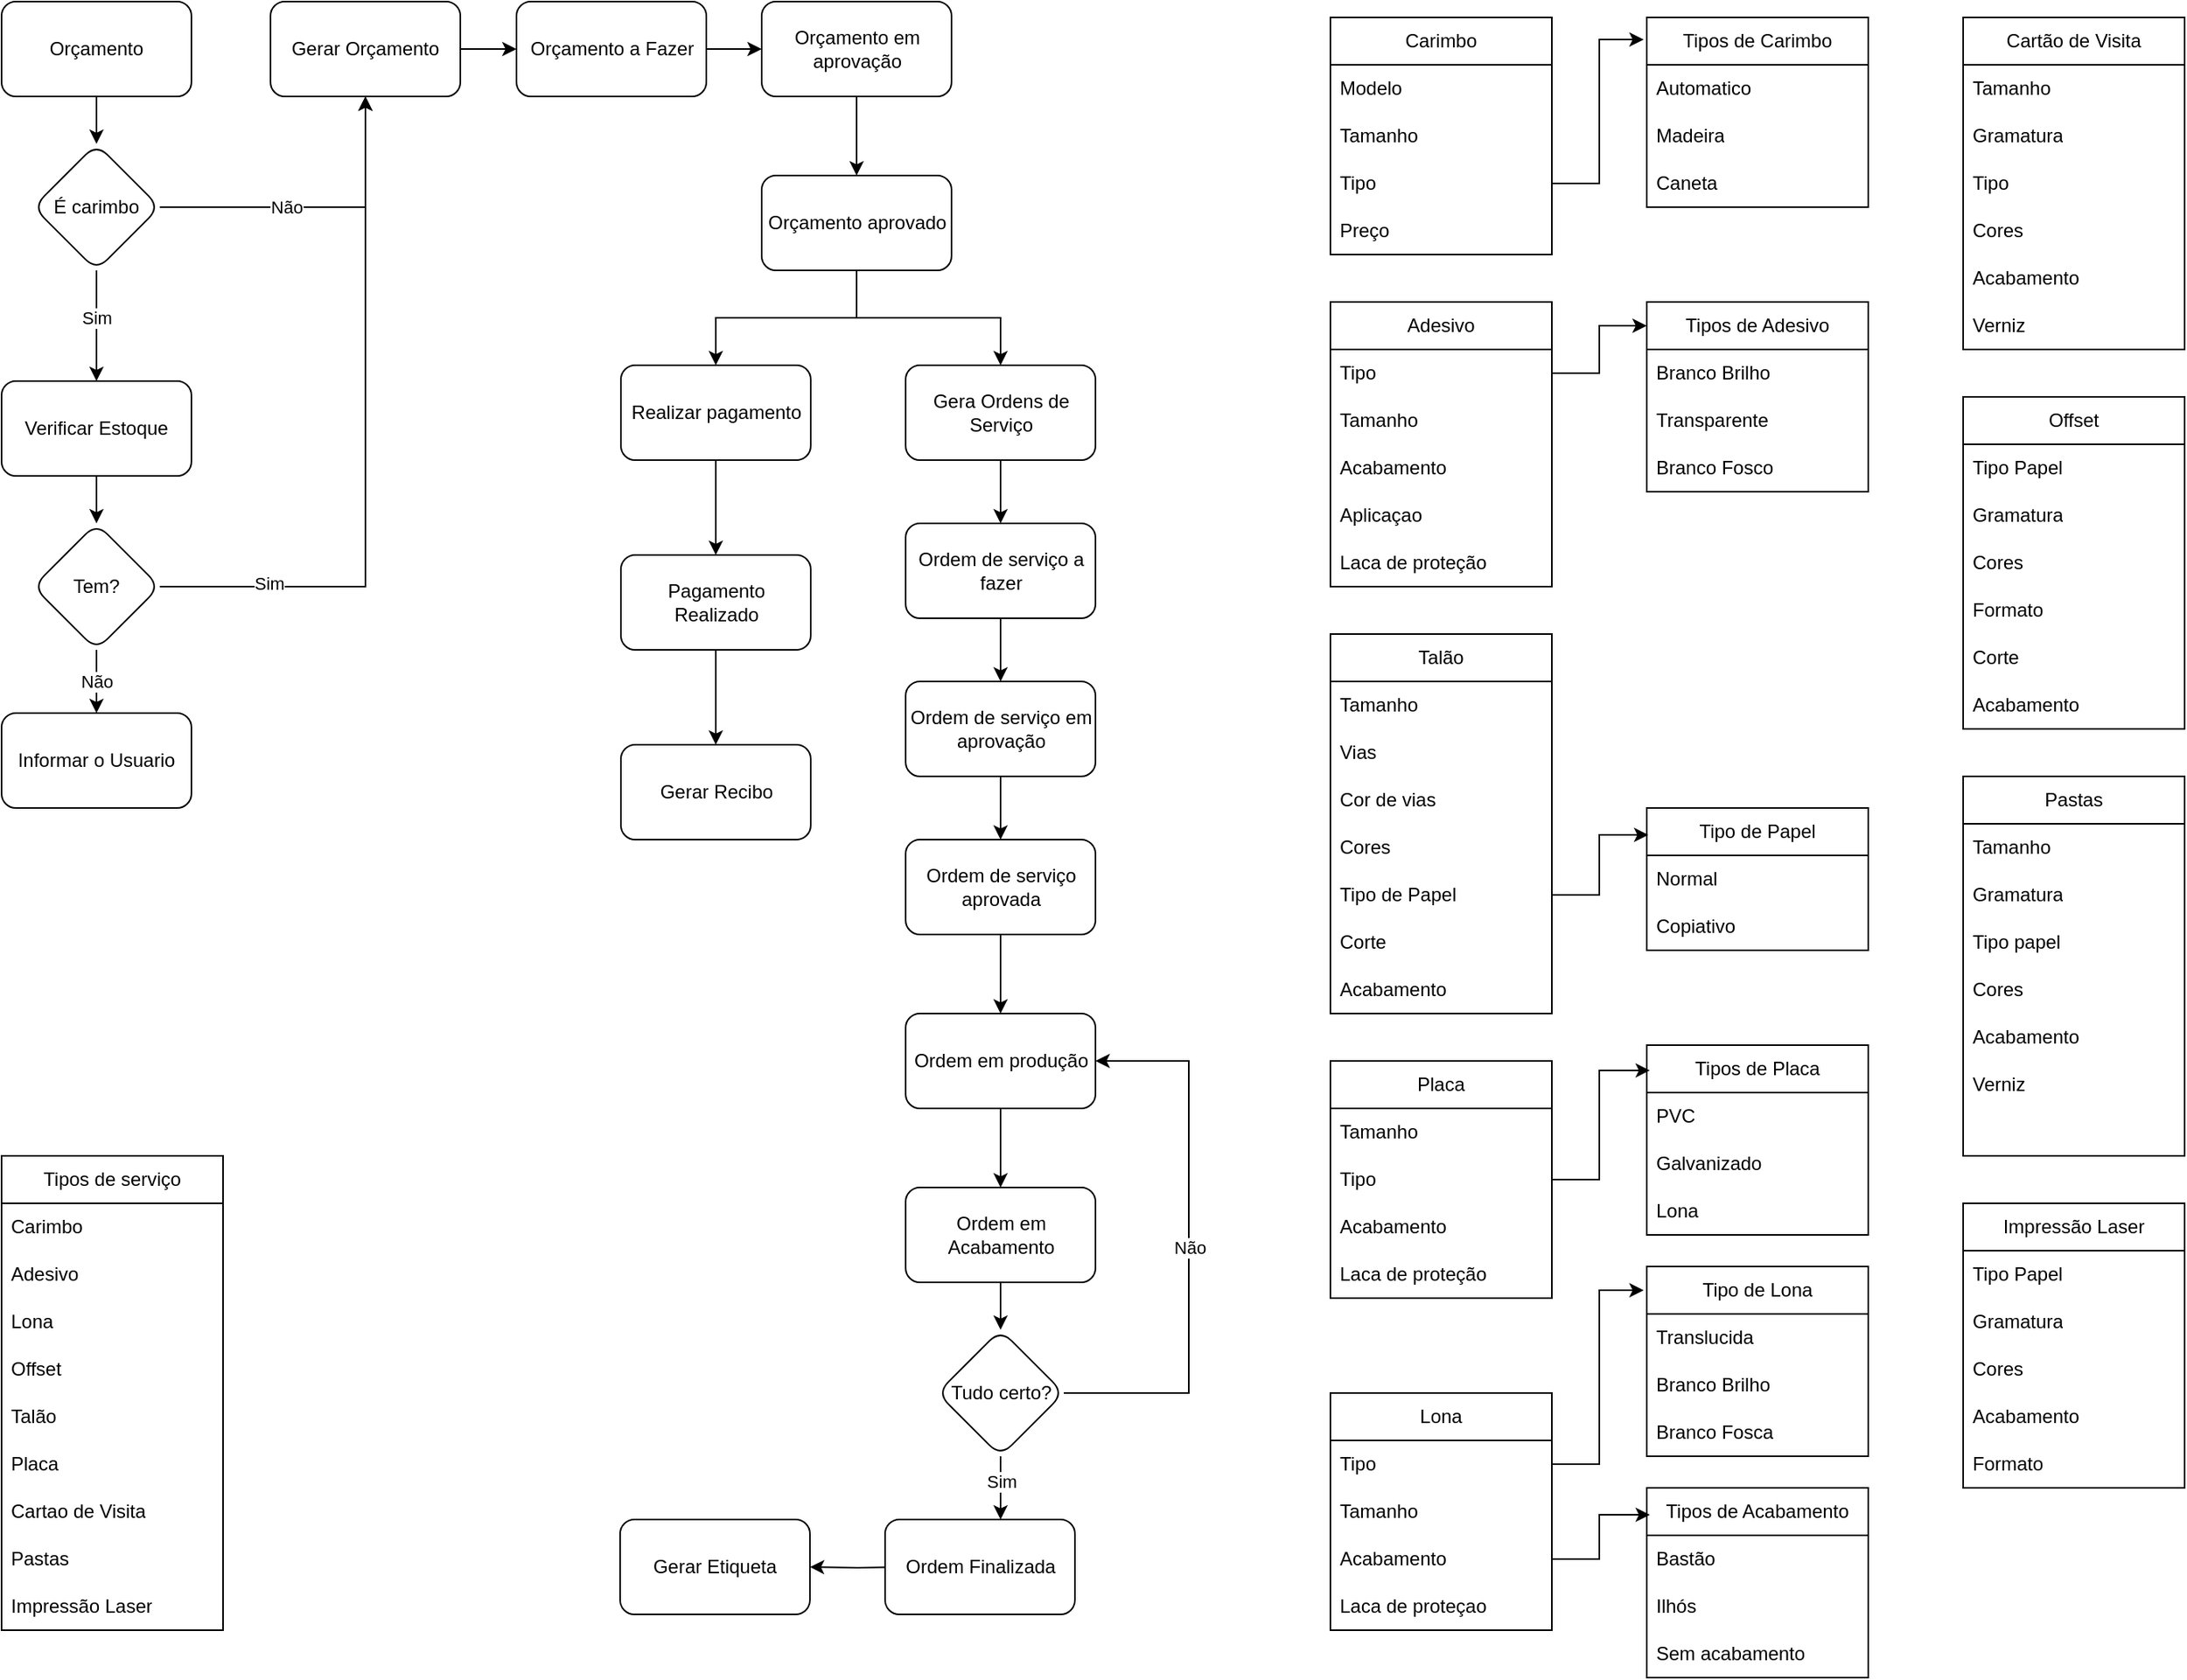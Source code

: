 <mxfile version="21.7.5" type="github">
  <diagram name="Page-1" id="2YBvvXClWsGukQMizWep">
    <mxGraphModel dx="1434" dy="750" grid="1" gridSize="10" guides="1" tooltips="1" connect="1" arrows="1" fold="1" page="1" pageScale="1" pageWidth="850" pageHeight="1100" math="0" shadow="0">
      <root>
        <mxCell id="0" />
        <mxCell id="1" parent="0" />
        <mxCell id="C7F50TyN4lhKV5bqTHEb-57" value="" style="edgeStyle=orthogonalEdgeStyle;rounded=0;orthogonalLoop=1;jettySize=auto;html=1;" parent="1" source="C7F50TyN4lhKV5bqTHEb-7" target="C7F50TyN4lhKV5bqTHEb-56" edge="1">
          <mxGeometry relative="1" as="geometry" />
        </mxCell>
        <mxCell id="C7F50TyN4lhKV5bqTHEb-7" value="Orçamento" style="rounded=1;whiteSpace=wrap;html=1;" parent="1" vertex="1">
          <mxGeometry x="40" y="30" width="120" height="60" as="geometry" />
        </mxCell>
        <mxCell id="C7F50TyN4lhKV5bqTHEb-11" value="" style="edgeStyle=orthogonalEdgeStyle;rounded=0;orthogonalLoop=1;jettySize=auto;html=1;" parent="1" source="C7F50TyN4lhKV5bqTHEb-8" target="C7F50TyN4lhKV5bqTHEb-10" edge="1">
          <mxGeometry relative="1" as="geometry" />
        </mxCell>
        <mxCell id="C7F50TyN4lhKV5bqTHEb-8" value="Orçamento a Fazer" style="whiteSpace=wrap;html=1;rounded=1;" parent="1" vertex="1">
          <mxGeometry x="365.5" y="30" width="120" height="60" as="geometry" />
        </mxCell>
        <mxCell id="C7F50TyN4lhKV5bqTHEb-13" value="" style="edgeStyle=orthogonalEdgeStyle;rounded=0;orthogonalLoop=1;jettySize=auto;html=1;exitX=0.5;exitY=1;exitDx=0;exitDy=0;entryX=0.5;entryY=0;entryDx=0;entryDy=0;" parent="1" source="C7F50TyN4lhKV5bqTHEb-10" target="C7F50TyN4lhKV5bqTHEb-12" edge="1">
          <mxGeometry relative="1" as="geometry">
            <Array as="points">
              <mxPoint x="581" y="120" />
              <mxPoint x="580" y="140" />
            </Array>
            <mxPoint x="660" y="110" as="targetPoint" />
          </mxGeometry>
        </mxCell>
        <mxCell id="C7F50TyN4lhKV5bqTHEb-10" value="Orçamento em aprovação" style="whiteSpace=wrap;html=1;rounded=1;" parent="1" vertex="1">
          <mxGeometry x="520.5" y="30" width="120" height="60" as="geometry" />
        </mxCell>
        <mxCell id="C7F50TyN4lhKV5bqTHEb-38" style="edgeStyle=orthogonalEdgeStyle;rounded=0;orthogonalLoop=1;jettySize=auto;html=1;entryX=0.5;entryY=0;entryDx=0;entryDy=0;" parent="1" source="C7F50TyN4lhKV5bqTHEb-12" target="C7F50TyN4lhKV5bqTHEb-30" edge="1">
          <mxGeometry relative="1" as="geometry" />
        </mxCell>
        <mxCell id="C7F50TyN4lhKV5bqTHEb-39" style="edgeStyle=orthogonalEdgeStyle;rounded=0;orthogonalLoop=1;jettySize=auto;html=1;entryX=0.5;entryY=0;entryDx=0;entryDy=0;" parent="1" source="C7F50TyN4lhKV5bqTHEb-12" target="C7F50TyN4lhKV5bqTHEb-14" edge="1">
          <mxGeometry relative="1" as="geometry" />
        </mxCell>
        <mxCell id="C7F50TyN4lhKV5bqTHEb-12" value="Orçamento aprovado" style="whiteSpace=wrap;html=1;rounded=1;" parent="1" vertex="1">
          <mxGeometry x="520.5" y="140" width="120" height="60" as="geometry" />
        </mxCell>
        <mxCell id="C7F50TyN4lhKV5bqTHEb-40" style="edgeStyle=orthogonalEdgeStyle;rounded=0;orthogonalLoop=1;jettySize=auto;html=1;entryX=0.5;entryY=0;entryDx=0;entryDy=0;" parent="1" source="C7F50TyN4lhKV5bqTHEb-14" target="C7F50TyN4lhKV5bqTHEb-16" edge="1">
          <mxGeometry relative="1" as="geometry" />
        </mxCell>
        <mxCell id="C7F50TyN4lhKV5bqTHEb-14" value="Gera Ordens de Serviço" style="whiteSpace=wrap;html=1;rounded=1;" parent="1" vertex="1">
          <mxGeometry x="611.5" y="260" width="120" height="60" as="geometry" />
        </mxCell>
        <mxCell id="C7F50TyN4lhKV5bqTHEb-41" style="edgeStyle=orthogonalEdgeStyle;rounded=0;orthogonalLoop=1;jettySize=auto;html=1;" parent="1" source="C7F50TyN4lhKV5bqTHEb-16" target="C7F50TyN4lhKV5bqTHEb-18" edge="1">
          <mxGeometry relative="1" as="geometry" />
        </mxCell>
        <mxCell id="C7F50TyN4lhKV5bqTHEb-16" value="Ordem de serviço a fazer" style="whiteSpace=wrap;html=1;rounded=1;" parent="1" vertex="1">
          <mxGeometry x="611.5" y="360" width="120" height="60" as="geometry" />
        </mxCell>
        <mxCell id="C7F50TyN4lhKV5bqTHEb-21" value="" style="edgeStyle=orthogonalEdgeStyle;rounded=0;orthogonalLoop=1;jettySize=auto;html=1;" parent="1" source="C7F50TyN4lhKV5bqTHEb-18" target="C7F50TyN4lhKV5bqTHEb-20" edge="1">
          <mxGeometry relative="1" as="geometry" />
        </mxCell>
        <mxCell id="C7F50TyN4lhKV5bqTHEb-18" value="Ordem de serviço em aprovação" style="whiteSpace=wrap;html=1;rounded=1;" parent="1" vertex="1">
          <mxGeometry x="611.5" y="460" width="120" height="60" as="geometry" />
        </mxCell>
        <mxCell id="C7F50TyN4lhKV5bqTHEb-23" value="" style="edgeStyle=orthogonalEdgeStyle;rounded=0;orthogonalLoop=1;jettySize=auto;html=1;" parent="1" source="C7F50TyN4lhKV5bqTHEb-20" target="C7F50TyN4lhKV5bqTHEb-22" edge="1">
          <mxGeometry relative="1" as="geometry" />
        </mxCell>
        <mxCell id="C7F50TyN4lhKV5bqTHEb-20" value="Ordem de serviço aprovada" style="whiteSpace=wrap;html=1;rounded=1;" parent="1" vertex="1">
          <mxGeometry x="611.5" y="560" width="120" height="60" as="geometry" />
        </mxCell>
        <mxCell id="C7F50TyN4lhKV5bqTHEb-45" value="" style="edgeStyle=orthogonalEdgeStyle;rounded=0;orthogonalLoop=1;jettySize=auto;html=1;" parent="1" source="C7F50TyN4lhKV5bqTHEb-22" target="C7F50TyN4lhKV5bqTHEb-44" edge="1">
          <mxGeometry relative="1" as="geometry" />
        </mxCell>
        <mxCell id="C7F50TyN4lhKV5bqTHEb-22" value="Ordem em produção" style="whiteSpace=wrap;html=1;rounded=1;" parent="1" vertex="1">
          <mxGeometry x="611.5" y="670" width="120" height="60" as="geometry" />
        </mxCell>
        <mxCell id="C7F50TyN4lhKV5bqTHEb-37" value="" style="edgeStyle=orthogonalEdgeStyle;rounded=0;orthogonalLoop=1;jettySize=auto;html=1;" parent="1" source="C7F50TyN4lhKV5bqTHEb-30" target="C7F50TyN4lhKV5bqTHEb-36" edge="1">
          <mxGeometry relative="1" as="geometry" />
        </mxCell>
        <mxCell id="C7F50TyN4lhKV5bqTHEb-30" value="Realizar pagamento" style="whiteSpace=wrap;html=1;rounded=1;" parent="1" vertex="1">
          <mxGeometry x="431.5" y="260" width="120" height="60" as="geometry" />
        </mxCell>
        <mxCell id="C7F50TyN4lhKV5bqTHEb-43" value="" style="edgeStyle=orthogonalEdgeStyle;rounded=0;orthogonalLoop=1;jettySize=auto;html=1;" parent="1" source="C7F50TyN4lhKV5bqTHEb-36" target="C7F50TyN4lhKV5bqTHEb-42" edge="1">
          <mxGeometry relative="1" as="geometry" />
        </mxCell>
        <mxCell id="C7F50TyN4lhKV5bqTHEb-36" value="Pagamento Realizado" style="whiteSpace=wrap;html=1;rounded=1;" parent="1" vertex="1">
          <mxGeometry x="431.5" y="380" width="120" height="60" as="geometry" />
        </mxCell>
        <mxCell id="C7F50TyN4lhKV5bqTHEb-42" value="Gerar Recibo" style="whiteSpace=wrap;html=1;rounded=1;" parent="1" vertex="1">
          <mxGeometry x="431.5" y="500" width="120" height="60" as="geometry" />
        </mxCell>
        <mxCell id="C7F50TyN4lhKV5bqTHEb-49" value="" style="edgeStyle=orthogonalEdgeStyle;rounded=0;orthogonalLoop=1;jettySize=auto;html=1;" parent="1" source="C7F50TyN4lhKV5bqTHEb-44" target="C7F50TyN4lhKV5bqTHEb-48" edge="1">
          <mxGeometry relative="1" as="geometry" />
        </mxCell>
        <mxCell id="C7F50TyN4lhKV5bqTHEb-44" value="Ordem em Acabamento" style="whiteSpace=wrap;html=1;rounded=1;" parent="1" vertex="1">
          <mxGeometry x="611.5" y="780" width="120" height="60" as="geometry" />
        </mxCell>
        <mxCell id="C7F50TyN4lhKV5bqTHEb-55" value="" style="edgeStyle=orthogonalEdgeStyle;rounded=0;orthogonalLoop=1;jettySize=auto;html=1;entryX=1;entryY=0.5;entryDx=0;entryDy=0;" parent="1" target="C7F50TyN4lhKV5bqTHEb-54" edge="1">
          <mxGeometry relative="1" as="geometry">
            <mxPoint x="611.5" y="1020" as="sourcePoint" />
            <mxPoint x="551.5" y="1020" as="targetPoint" />
          </mxGeometry>
        </mxCell>
        <mxCell id="C7F50TyN4lhKV5bqTHEb-46" value="Ordem Finalizada" style="whiteSpace=wrap;html=1;rounded=1;" parent="1" vertex="1">
          <mxGeometry x="598.5" y="990" width="120" height="60" as="geometry" />
        </mxCell>
        <mxCell id="C7F50TyN4lhKV5bqTHEb-50" style="edgeStyle=orthogonalEdgeStyle;rounded=0;orthogonalLoop=1;jettySize=auto;html=1;entryX=1;entryY=0.5;entryDx=0;entryDy=0;" parent="1" source="C7F50TyN4lhKV5bqTHEb-48" target="C7F50TyN4lhKV5bqTHEb-22" edge="1">
          <mxGeometry relative="1" as="geometry">
            <Array as="points">
              <mxPoint x="790.5" y="910" />
              <mxPoint x="790.5" y="700" />
            </Array>
          </mxGeometry>
        </mxCell>
        <mxCell id="C7F50TyN4lhKV5bqTHEb-80" value="Não" style="edgeLabel;html=1;align=center;verticalAlign=middle;resizable=0;points=[];" parent="C7F50TyN4lhKV5bqTHEb-50" vertex="1" connectable="0">
          <mxGeometry x="-0.017" y="1" relative="1" as="geometry">
            <mxPoint x="1" as="offset" />
          </mxGeometry>
        </mxCell>
        <mxCell id="C7F50TyN4lhKV5bqTHEb-51" style="edgeStyle=orthogonalEdgeStyle;rounded=0;orthogonalLoop=1;jettySize=auto;html=1;entryX=0.5;entryY=0;entryDx=0;entryDy=0;" parent="1" source="C7F50TyN4lhKV5bqTHEb-48" edge="1">
          <mxGeometry relative="1" as="geometry">
            <mxPoint x="671.5" y="990" as="targetPoint" />
          </mxGeometry>
        </mxCell>
        <mxCell id="C7F50TyN4lhKV5bqTHEb-81" value="Sim" style="edgeLabel;html=1;align=center;verticalAlign=middle;resizable=0;points=[];" parent="C7F50TyN4lhKV5bqTHEb-51" vertex="1" connectable="0">
          <mxGeometry x="-0.21" relative="1" as="geometry">
            <mxPoint as="offset" />
          </mxGeometry>
        </mxCell>
        <mxCell id="C7F50TyN4lhKV5bqTHEb-48" value="Tudo certo?" style="rhombus;whiteSpace=wrap;html=1;rounded=1;" parent="1" vertex="1">
          <mxGeometry x="631.5" y="870" width="80" height="80" as="geometry" />
        </mxCell>
        <mxCell id="C7F50TyN4lhKV5bqTHEb-54" value="Gerar Etiqueta" style="whiteSpace=wrap;html=1;rounded=1;" parent="1" vertex="1">
          <mxGeometry x="431" y="990" width="120" height="60" as="geometry" />
        </mxCell>
        <mxCell id="C7F50TyN4lhKV5bqTHEb-60" value="" style="edgeStyle=orthogonalEdgeStyle;rounded=0;orthogonalLoop=1;jettySize=auto;html=1;" parent="1" source="C7F50TyN4lhKV5bqTHEb-56" target="C7F50TyN4lhKV5bqTHEb-59" edge="1">
          <mxGeometry relative="1" as="geometry" />
        </mxCell>
        <mxCell id="C7F50TyN4lhKV5bqTHEb-79" value="Sim" style="edgeLabel;html=1;align=center;verticalAlign=middle;resizable=0;points=[];" parent="C7F50TyN4lhKV5bqTHEb-60" vertex="1" connectable="0">
          <mxGeometry x="-0.2" y="3" relative="1" as="geometry">
            <mxPoint x="-3" y="2" as="offset" />
          </mxGeometry>
        </mxCell>
        <mxCell id="C7F50TyN4lhKV5bqTHEb-73" value="" style="edgeStyle=orthogonalEdgeStyle;rounded=0;orthogonalLoop=1;jettySize=auto;html=1;" parent="1" source="C7F50TyN4lhKV5bqTHEb-56" target="C7F50TyN4lhKV5bqTHEb-72" edge="1">
          <mxGeometry relative="1" as="geometry" />
        </mxCell>
        <mxCell id="C7F50TyN4lhKV5bqTHEb-75" value="Não" style="edgeLabel;html=1;align=center;verticalAlign=middle;resizable=0;points=[];" parent="C7F50TyN4lhKV5bqTHEb-73" vertex="1" connectable="0">
          <mxGeometry x="0.09" y="1" relative="1" as="geometry">
            <mxPoint x="-29" y="1" as="offset" />
          </mxGeometry>
        </mxCell>
        <mxCell id="C7F50TyN4lhKV5bqTHEb-56" value="É carimbo" style="rhombus;whiteSpace=wrap;html=1;rounded=1;" parent="1" vertex="1">
          <mxGeometry x="60" y="120" width="80" height="80" as="geometry" />
        </mxCell>
        <mxCell id="C7F50TyN4lhKV5bqTHEb-62" value="" style="edgeStyle=orthogonalEdgeStyle;rounded=0;orthogonalLoop=1;jettySize=auto;html=1;" parent="1" source="C7F50TyN4lhKV5bqTHEb-59" target="C7F50TyN4lhKV5bqTHEb-61" edge="1">
          <mxGeometry relative="1" as="geometry" />
        </mxCell>
        <mxCell id="C7F50TyN4lhKV5bqTHEb-59" value="Verificar Estoque" style="whiteSpace=wrap;html=1;rounded=1;" parent="1" vertex="1">
          <mxGeometry x="40" y="270" width="120" height="60" as="geometry" />
        </mxCell>
        <mxCell id="C7F50TyN4lhKV5bqTHEb-65" value="" style="edgeStyle=orthogonalEdgeStyle;rounded=0;orthogonalLoop=1;jettySize=auto;html=1;" parent="1" source="C7F50TyN4lhKV5bqTHEb-61" target="C7F50TyN4lhKV5bqTHEb-64" edge="1">
          <mxGeometry relative="1" as="geometry" />
        </mxCell>
        <mxCell id="C7F50TyN4lhKV5bqTHEb-77" value="Não" style="edgeLabel;html=1;align=center;verticalAlign=middle;resizable=0;points=[];" parent="C7F50TyN4lhKV5bqTHEb-65" vertex="1" connectable="0">
          <mxGeometry x="-0.286" y="5" relative="1" as="geometry">
            <mxPoint x="-5" y="5" as="offset" />
          </mxGeometry>
        </mxCell>
        <mxCell id="C7F50TyN4lhKV5bqTHEb-82" style="edgeStyle=orthogonalEdgeStyle;rounded=0;orthogonalLoop=1;jettySize=auto;html=1;entryX=0.5;entryY=1;entryDx=0;entryDy=0;" parent="1" source="C7F50TyN4lhKV5bqTHEb-61" target="C7F50TyN4lhKV5bqTHEb-72" edge="1">
          <mxGeometry relative="1" as="geometry" />
        </mxCell>
        <mxCell id="C7F50TyN4lhKV5bqTHEb-83" value="Sim" style="edgeLabel;html=1;align=center;verticalAlign=middle;resizable=0;points=[];" parent="C7F50TyN4lhKV5bqTHEb-82" vertex="1" connectable="0">
          <mxGeometry x="-0.686" y="2" relative="1" as="geometry">
            <mxPoint as="offset" />
          </mxGeometry>
        </mxCell>
        <mxCell id="C7F50TyN4lhKV5bqTHEb-61" value="Tem?" style="rhombus;whiteSpace=wrap;html=1;rounded=1;" parent="1" vertex="1">
          <mxGeometry x="60" y="360" width="80" height="80" as="geometry" />
        </mxCell>
        <mxCell id="C7F50TyN4lhKV5bqTHEb-64" value="Informar o Usuario" style="whiteSpace=wrap;html=1;rounded=1;" parent="1" vertex="1">
          <mxGeometry x="40" y="480" width="120" height="60" as="geometry" />
        </mxCell>
        <mxCell id="C7F50TyN4lhKV5bqTHEb-74" style="edgeStyle=orthogonalEdgeStyle;rounded=0;orthogonalLoop=1;jettySize=auto;html=1;entryX=0;entryY=0.5;entryDx=0;entryDy=0;" parent="1" source="C7F50TyN4lhKV5bqTHEb-72" target="C7F50TyN4lhKV5bqTHEb-8" edge="1">
          <mxGeometry relative="1" as="geometry" />
        </mxCell>
        <mxCell id="C7F50TyN4lhKV5bqTHEb-72" value="Gerar Orçamento" style="whiteSpace=wrap;html=1;rounded=1;" parent="1" vertex="1">
          <mxGeometry x="210" y="30" width="120" height="60" as="geometry" />
        </mxCell>
        <mxCell id="tBysMLsaFajh2bUxFo-F-1" value="Tipos de serviço" style="swimlane;fontStyle=0;childLayout=stackLayout;horizontal=1;startSize=30;horizontalStack=0;resizeParent=1;resizeParentMax=0;resizeLast=0;collapsible=1;marginBottom=0;whiteSpace=wrap;html=1;swimlaneLine=1;strokeColor=default;shadow=0;spacing=2;" vertex="1" parent="1">
          <mxGeometry x="40" y="760" width="140" height="300" as="geometry" />
        </mxCell>
        <mxCell id="tBysMLsaFajh2bUxFo-F-2" value="Carimbo" style="text;strokeColor=none;fillColor=none;align=left;verticalAlign=middle;spacingLeft=4;spacingRight=4;overflow=hidden;points=[[0,0.5],[1,0.5]];portConstraint=eastwest;rotatable=0;whiteSpace=wrap;html=1;" vertex="1" parent="tBysMLsaFajh2bUxFo-F-1">
          <mxGeometry y="30" width="140" height="30" as="geometry" />
        </mxCell>
        <mxCell id="tBysMLsaFajh2bUxFo-F-3" value="Adesivo" style="text;strokeColor=none;fillColor=none;align=left;verticalAlign=middle;spacingLeft=4;spacingRight=4;overflow=hidden;points=[[0,0.5],[1,0.5]];portConstraint=eastwest;rotatable=0;whiteSpace=wrap;html=1;" vertex="1" parent="tBysMLsaFajh2bUxFo-F-1">
          <mxGeometry y="60" width="140" height="30" as="geometry" />
        </mxCell>
        <mxCell id="tBysMLsaFajh2bUxFo-F-4" value="Lona" style="text;strokeColor=none;fillColor=none;align=left;verticalAlign=middle;spacingLeft=4;spacingRight=4;overflow=hidden;points=[[0,0.5],[1,0.5]];portConstraint=eastwest;rotatable=0;whiteSpace=wrap;html=1;" vertex="1" parent="tBysMLsaFajh2bUxFo-F-1">
          <mxGeometry y="90" width="140" height="30" as="geometry" />
        </mxCell>
        <mxCell id="tBysMLsaFajh2bUxFo-F-5" value="Offset" style="text;strokeColor=none;fillColor=none;align=left;verticalAlign=middle;spacingLeft=4;spacingRight=4;overflow=hidden;points=[[0,0.5],[1,0.5]];portConstraint=eastwest;rotatable=0;whiteSpace=wrap;html=1;" vertex="1" parent="tBysMLsaFajh2bUxFo-F-1">
          <mxGeometry y="120" width="140" height="30" as="geometry" />
        </mxCell>
        <mxCell id="tBysMLsaFajh2bUxFo-F-6" value="Talão" style="text;strokeColor=none;fillColor=none;align=left;verticalAlign=middle;spacingLeft=4;spacingRight=4;overflow=hidden;points=[[0,0.5],[1,0.5]];portConstraint=eastwest;rotatable=0;whiteSpace=wrap;html=1;" vertex="1" parent="tBysMLsaFajh2bUxFo-F-1">
          <mxGeometry y="150" width="140" height="30" as="geometry" />
        </mxCell>
        <mxCell id="tBysMLsaFajh2bUxFo-F-7" value="Placa" style="text;strokeColor=none;fillColor=none;align=left;verticalAlign=middle;spacingLeft=4;spacingRight=4;overflow=hidden;points=[[0,0.5],[1,0.5]];portConstraint=eastwest;rotatable=0;whiteSpace=wrap;html=1;" vertex="1" parent="tBysMLsaFajh2bUxFo-F-1">
          <mxGeometry y="180" width="140" height="30" as="geometry" />
        </mxCell>
        <mxCell id="tBysMLsaFajh2bUxFo-F-8" value="Cartao de Visita" style="text;strokeColor=none;fillColor=none;align=left;verticalAlign=middle;spacingLeft=4;spacingRight=4;overflow=hidden;points=[[0,0.5],[1,0.5]];portConstraint=eastwest;rotatable=0;whiteSpace=wrap;html=1;" vertex="1" parent="tBysMLsaFajh2bUxFo-F-1">
          <mxGeometry y="210" width="140" height="30" as="geometry" />
        </mxCell>
        <mxCell id="tBysMLsaFajh2bUxFo-F-9" value="Pastas" style="text;strokeColor=none;fillColor=none;align=left;verticalAlign=middle;spacingLeft=4;spacingRight=4;overflow=hidden;points=[[0,0.5],[1,0.5]];portConstraint=eastwest;rotatable=0;whiteSpace=wrap;html=1;" vertex="1" parent="tBysMLsaFajh2bUxFo-F-1">
          <mxGeometry y="240" width="140" height="30" as="geometry" />
        </mxCell>
        <mxCell id="tBysMLsaFajh2bUxFo-F-96" value="Impressão Laser" style="text;strokeColor=none;fillColor=none;align=left;verticalAlign=middle;spacingLeft=4;spacingRight=4;overflow=hidden;points=[[0,0.5],[1,0.5]];portConstraint=eastwest;rotatable=0;whiteSpace=wrap;html=1;" vertex="1" parent="tBysMLsaFajh2bUxFo-F-1">
          <mxGeometry y="270" width="140" height="30" as="geometry" />
        </mxCell>
        <mxCell id="tBysMLsaFajh2bUxFo-F-11" value="Carimbo" style="swimlane;fontStyle=0;childLayout=stackLayout;horizontal=1;startSize=30;horizontalStack=0;resizeParent=1;resizeParentMax=0;resizeLast=0;collapsible=1;marginBottom=0;whiteSpace=wrap;html=1;" vertex="1" parent="1">
          <mxGeometry x="880" y="40" width="140" height="150" as="geometry" />
        </mxCell>
        <mxCell id="tBysMLsaFajh2bUxFo-F-12" value="Modelo" style="text;strokeColor=none;fillColor=none;align=left;verticalAlign=middle;spacingLeft=4;spacingRight=4;overflow=hidden;points=[[0,0.5],[1,0.5]];portConstraint=eastwest;rotatable=0;whiteSpace=wrap;html=1;" vertex="1" parent="tBysMLsaFajh2bUxFo-F-11">
          <mxGeometry y="30" width="140" height="30" as="geometry" />
        </mxCell>
        <mxCell id="tBysMLsaFajh2bUxFo-F-13" value="Tamanho" style="text;strokeColor=none;fillColor=none;align=left;verticalAlign=middle;spacingLeft=4;spacingRight=4;overflow=hidden;points=[[0,0.5],[1,0.5]];portConstraint=eastwest;rotatable=0;whiteSpace=wrap;html=1;" vertex="1" parent="tBysMLsaFajh2bUxFo-F-11">
          <mxGeometry y="60" width="140" height="30" as="geometry" />
        </mxCell>
        <mxCell id="tBysMLsaFajh2bUxFo-F-14" value="Tipo" style="text;strokeColor=none;fillColor=none;align=left;verticalAlign=middle;spacingLeft=4;spacingRight=4;overflow=hidden;points=[[0,0.5],[1,0.5]];portConstraint=eastwest;rotatable=0;whiteSpace=wrap;html=1;" vertex="1" parent="tBysMLsaFajh2bUxFo-F-11">
          <mxGeometry y="90" width="140" height="30" as="geometry" />
        </mxCell>
        <mxCell id="tBysMLsaFajh2bUxFo-F-15" value="Preço" style="text;strokeColor=none;fillColor=none;align=left;verticalAlign=middle;spacingLeft=4;spacingRight=4;overflow=hidden;points=[[0,0.5],[1,0.5]];portConstraint=eastwest;rotatable=0;whiteSpace=wrap;html=1;" vertex="1" parent="tBysMLsaFajh2bUxFo-F-11">
          <mxGeometry y="120" width="140" height="30" as="geometry" />
        </mxCell>
        <mxCell id="tBysMLsaFajh2bUxFo-F-16" value="Adesivo" style="swimlane;fontStyle=0;childLayout=stackLayout;horizontal=1;startSize=30;horizontalStack=0;resizeParent=1;resizeParentMax=0;resizeLast=0;collapsible=1;marginBottom=0;whiteSpace=wrap;html=1;" vertex="1" parent="1">
          <mxGeometry x="880" y="220" width="140" height="180" as="geometry" />
        </mxCell>
        <mxCell id="tBysMLsaFajh2bUxFo-F-17" value="Tipo" style="text;strokeColor=none;fillColor=none;align=left;verticalAlign=middle;spacingLeft=4;spacingRight=4;overflow=hidden;points=[[0,0.5],[1,0.5]];portConstraint=eastwest;rotatable=0;whiteSpace=wrap;html=1;" vertex="1" parent="tBysMLsaFajh2bUxFo-F-16">
          <mxGeometry y="30" width="140" height="30" as="geometry" />
        </mxCell>
        <mxCell id="tBysMLsaFajh2bUxFo-F-28" value="Tamanho" style="text;strokeColor=none;fillColor=none;align=left;verticalAlign=middle;spacingLeft=4;spacingRight=4;overflow=hidden;points=[[0,0.5],[1,0.5]];portConstraint=eastwest;rotatable=0;whiteSpace=wrap;html=1;" vertex="1" parent="tBysMLsaFajh2bUxFo-F-16">
          <mxGeometry y="60" width="140" height="30" as="geometry" />
        </mxCell>
        <mxCell id="tBysMLsaFajh2bUxFo-F-27" value="Acabamento" style="text;strokeColor=none;fillColor=none;align=left;verticalAlign=middle;spacingLeft=4;spacingRight=4;overflow=hidden;points=[[0,0.5],[1,0.5]];portConstraint=eastwest;rotatable=0;whiteSpace=wrap;html=1;" vertex="1" parent="tBysMLsaFajh2bUxFo-F-16">
          <mxGeometry y="90" width="140" height="30" as="geometry" />
        </mxCell>
        <mxCell id="tBysMLsaFajh2bUxFo-F-26" value="Aplicaçao" style="text;strokeColor=none;fillColor=none;align=left;verticalAlign=middle;spacingLeft=4;spacingRight=4;overflow=hidden;points=[[0,0.5],[1,0.5]];portConstraint=eastwest;rotatable=0;whiteSpace=wrap;html=1;" vertex="1" parent="tBysMLsaFajh2bUxFo-F-16">
          <mxGeometry y="120" width="140" height="30" as="geometry" />
        </mxCell>
        <mxCell id="tBysMLsaFajh2bUxFo-F-25" value="Laca de proteção" style="text;strokeColor=none;fillColor=none;align=left;verticalAlign=middle;spacingLeft=4;spacingRight=4;overflow=hidden;points=[[0,0.5],[1,0.5]];portConstraint=eastwest;rotatable=0;whiteSpace=wrap;html=1;" vertex="1" parent="tBysMLsaFajh2bUxFo-F-16">
          <mxGeometry y="150" width="140" height="30" as="geometry" />
        </mxCell>
        <mxCell id="tBysMLsaFajh2bUxFo-F-36" value="Lona" style="swimlane;fontStyle=0;childLayout=stackLayout;horizontal=1;startSize=30;horizontalStack=0;resizeParent=1;resizeParentMax=0;resizeLast=0;collapsible=1;marginBottom=0;whiteSpace=wrap;html=1;" vertex="1" parent="1">
          <mxGeometry x="880" y="910" width="140" height="150" as="geometry" />
        </mxCell>
        <mxCell id="tBysMLsaFajh2bUxFo-F-37" value="Tipo" style="text;strokeColor=none;fillColor=none;align=left;verticalAlign=middle;spacingLeft=4;spacingRight=4;overflow=hidden;points=[[0,0.5],[1,0.5]];portConstraint=eastwest;rotatable=0;whiteSpace=wrap;html=1;" vertex="1" parent="tBysMLsaFajh2bUxFo-F-36">
          <mxGeometry y="30" width="140" height="30" as="geometry" />
        </mxCell>
        <mxCell id="tBysMLsaFajh2bUxFo-F-38" value="Tamanho" style="text;strokeColor=none;fillColor=none;align=left;verticalAlign=middle;spacingLeft=4;spacingRight=4;overflow=hidden;points=[[0,0.5],[1,0.5]];portConstraint=eastwest;rotatable=0;whiteSpace=wrap;html=1;" vertex="1" parent="tBysMLsaFajh2bUxFo-F-36">
          <mxGeometry y="60" width="140" height="30" as="geometry" />
        </mxCell>
        <mxCell id="tBysMLsaFajh2bUxFo-F-39" value="Acabamento" style="text;strokeColor=none;fillColor=none;align=left;verticalAlign=middle;spacingLeft=4;spacingRight=4;overflow=hidden;points=[[0,0.5],[1,0.5]];portConstraint=eastwest;rotatable=0;whiteSpace=wrap;html=1;" vertex="1" parent="tBysMLsaFajh2bUxFo-F-36">
          <mxGeometry y="90" width="140" height="30" as="geometry" />
        </mxCell>
        <mxCell id="tBysMLsaFajh2bUxFo-F-44" value="Laca de proteçao" style="text;strokeColor=none;fillColor=none;align=left;verticalAlign=middle;spacingLeft=4;spacingRight=4;overflow=hidden;points=[[0,0.5],[1,0.5]];portConstraint=eastwest;rotatable=0;whiteSpace=wrap;html=1;" vertex="1" parent="tBysMLsaFajh2bUxFo-F-36">
          <mxGeometry y="120" width="140" height="30" as="geometry" />
        </mxCell>
        <mxCell id="tBysMLsaFajh2bUxFo-F-47" value="Offset" style="swimlane;fontStyle=0;childLayout=stackLayout;horizontal=1;startSize=30;horizontalStack=0;resizeParent=1;resizeParentMax=0;resizeLast=0;collapsible=1;marginBottom=0;whiteSpace=wrap;html=1;" vertex="1" parent="1">
          <mxGeometry x="1280" y="280" width="140" height="210" as="geometry" />
        </mxCell>
        <mxCell id="tBysMLsaFajh2bUxFo-F-48" value="Tipo Papel" style="text;strokeColor=none;fillColor=none;align=left;verticalAlign=middle;spacingLeft=4;spacingRight=4;overflow=hidden;points=[[0,0.5],[1,0.5]];portConstraint=eastwest;rotatable=0;whiteSpace=wrap;html=1;" vertex="1" parent="tBysMLsaFajh2bUxFo-F-47">
          <mxGeometry y="30" width="140" height="30" as="geometry" />
        </mxCell>
        <mxCell id="tBysMLsaFajh2bUxFo-F-49" value="Gramatura" style="text;strokeColor=none;fillColor=none;align=left;verticalAlign=middle;spacingLeft=4;spacingRight=4;overflow=hidden;points=[[0,0.5],[1,0.5]];portConstraint=eastwest;rotatable=0;whiteSpace=wrap;html=1;" vertex="1" parent="tBysMLsaFajh2bUxFo-F-47">
          <mxGeometry y="60" width="140" height="30" as="geometry" />
        </mxCell>
        <mxCell id="tBysMLsaFajh2bUxFo-F-50" value="Cores" style="text;strokeColor=none;fillColor=none;align=left;verticalAlign=middle;spacingLeft=4;spacingRight=4;overflow=hidden;points=[[0,0.5],[1,0.5]];portConstraint=eastwest;rotatable=0;whiteSpace=wrap;html=1;" vertex="1" parent="tBysMLsaFajh2bUxFo-F-47">
          <mxGeometry y="90" width="140" height="30" as="geometry" />
        </mxCell>
        <mxCell id="tBysMLsaFajh2bUxFo-F-51" value="Formato" style="text;strokeColor=none;fillColor=none;align=left;verticalAlign=middle;spacingLeft=4;spacingRight=4;overflow=hidden;points=[[0,0.5],[1,0.5]];portConstraint=eastwest;rotatable=0;whiteSpace=wrap;html=1;" vertex="1" parent="tBysMLsaFajh2bUxFo-F-47">
          <mxGeometry y="120" width="140" height="30" as="geometry" />
        </mxCell>
        <mxCell id="tBysMLsaFajh2bUxFo-F-52" value="Corte" style="text;strokeColor=none;fillColor=none;align=left;verticalAlign=middle;spacingLeft=4;spacingRight=4;overflow=hidden;points=[[0,0.5],[1,0.5]];portConstraint=eastwest;rotatable=0;whiteSpace=wrap;html=1;" vertex="1" parent="tBysMLsaFajh2bUxFo-F-47">
          <mxGeometry y="150" width="140" height="30" as="geometry" />
        </mxCell>
        <mxCell id="tBysMLsaFajh2bUxFo-F-56" value="Acabamento" style="text;strokeColor=none;fillColor=none;align=left;verticalAlign=middle;spacingLeft=4;spacingRight=4;overflow=hidden;points=[[0,0.5],[1,0.5]];portConstraint=eastwest;rotatable=0;whiteSpace=wrap;html=1;" vertex="1" parent="tBysMLsaFajh2bUxFo-F-47">
          <mxGeometry y="180" width="140" height="30" as="geometry" />
        </mxCell>
        <mxCell id="tBysMLsaFajh2bUxFo-F-64" value="Talão" style="swimlane;fontStyle=0;childLayout=stackLayout;horizontal=1;startSize=30;horizontalStack=0;resizeParent=1;resizeParentMax=0;resizeLast=0;collapsible=1;marginBottom=0;whiteSpace=wrap;html=1;" vertex="1" parent="1">
          <mxGeometry x="880" y="430" width="140" height="240" as="geometry" />
        </mxCell>
        <mxCell id="tBysMLsaFajh2bUxFo-F-65" value="Tamanho" style="text;strokeColor=none;fillColor=none;align=left;verticalAlign=middle;spacingLeft=4;spacingRight=4;overflow=hidden;points=[[0,0.5],[1,0.5]];portConstraint=eastwest;rotatable=0;whiteSpace=wrap;html=1;" vertex="1" parent="tBysMLsaFajh2bUxFo-F-64">
          <mxGeometry y="30" width="140" height="30" as="geometry" />
        </mxCell>
        <mxCell id="tBysMLsaFajh2bUxFo-F-66" value="Vias" style="text;strokeColor=none;fillColor=none;align=left;verticalAlign=middle;spacingLeft=4;spacingRight=4;overflow=hidden;points=[[0,0.5],[1,0.5]];portConstraint=eastwest;rotatable=0;whiteSpace=wrap;html=1;" vertex="1" parent="tBysMLsaFajh2bUxFo-F-64">
          <mxGeometry y="60" width="140" height="30" as="geometry" />
        </mxCell>
        <mxCell id="tBysMLsaFajh2bUxFo-F-67" value="Cor de vias" style="text;strokeColor=none;fillColor=none;align=left;verticalAlign=middle;spacingLeft=4;spacingRight=4;overflow=hidden;points=[[0,0.5],[1,0.5]];portConstraint=eastwest;rotatable=0;whiteSpace=wrap;html=1;" vertex="1" parent="tBysMLsaFajh2bUxFo-F-64">
          <mxGeometry y="90" width="140" height="30" as="geometry" />
        </mxCell>
        <mxCell id="tBysMLsaFajh2bUxFo-F-69" value="Cores" style="text;strokeColor=none;fillColor=none;align=left;verticalAlign=middle;spacingLeft=4;spacingRight=4;overflow=hidden;points=[[0,0.5],[1,0.5]];portConstraint=eastwest;rotatable=0;whiteSpace=wrap;html=1;" vertex="1" parent="tBysMLsaFajh2bUxFo-F-64">
          <mxGeometry y="120" width="140" height="30" as="geometry" />
        </mxCell>
        <mxCell id="tBysMLsaFajh2bUxFo-F-70" value="Tipo de Papel" style="text;strokeColor=none;fillColor=none;align=left;verticalAlign=middle;spacingLeft=4;spacingRight=4;overflow=hidden;points=[[0,0.5],[1,0.5]];portConstraint=eastwest;rotatable=0;whiteSpace=wrap;html=1;" vertex="1" parent="tBysMLsaFajh2bUxFo-F-64">
          <mxGeometry y="150" width="140" height="30" as="geometry" />
        </mxCell>
        <mxCell id="tBysMLsaFajh2bUxFo-F-71" value="Corte" style="text;strokeColor=none;fillColor=none;align=left;verticalAlign=middle;spacingLeft=4;spacingRight=4;overflow=hidden;points=[[0,0.5],[1,0.5]];portConstraint=eastwest;rotatable=0;whiteSpace=wrap;html=1;" vertex="1" parent="tBysMLsaFajh2bUxFo-F-64">
          <mxGeometry y="180" width="140" height="30" as="geometry" />
        </mxCell>
        <mxCell id="tBysMLsaFajh2bUxFo-F-72" value="Acabamento" style="text;strokeColor=none;fillColor=none;align=left;verticalAlign=middle;spacingLeft=4;spacingRight=4;overflow=hidden;points=[[0,0.5],[1,0.5]];portConstraint=eastwest;rotatable=0;whiteSpace=wrap;html=1;" vertex="1" parent="tBysMLsaFajh2bUxFo-F-64">
          <mxGeometry y="210" width="140" height="30" as="geometry" />
        </mxCell>
        <mxCell id="tBysMLsaFajh2bUxFo-F-73" value="Placa" style="swimlane;fontStyle=0;childLayout=stackLayout;horizontal=1;startSize=30;horizontalStack=0;resizeParent=1;resizeParentMax=0;resizeLast=0;collapsible=1;marginBottom=0;whiteSpace=wrap;html=1;" vertex="1" parent="1">
          <mxGeometry x="880" y="700" width="140" height="150" as="geometry" />
        </mxCell>
        <mxCell id="tBysMLsaFajh2bUxFo-F-74" value="Tamanho" style="text;strokeColor=none;fillColor=none;align=left;verticalAlign=middle;spacingLeft=4;spacingRight=4;overflow=hidden;points=[[0,0.5],[1,0.5]];portConstraint=eastwest;rotatable=0;whiteSpace=wrap;html=1;" vertex="1" parent="tBysMLsaFajh2bUxFo-F-73">
          <mxGeometry y="30" width="140" height="30" as="geometry" />
        </mxCell>
        <mxCell id="tBysMLsaFajh2bUxFo-F-75" value="Tipo" style="text;strokeColor=none;fillColor=none;align=left;verticalAlign=middle;spacingLeft=4;spacingRight=4;overflow=hidden;points=[[0,0.5],[1,0.5]];portConstraint=eastwest;rotatable=0;whiteSpace=wrap;html=1;" vertex="1" parent="tBysMLsaFajh2bUxFo-F-73">
          <mxGeometry y="60" width="140" height="30" as="geometry" />
        </mxCell>
        <mxCell id="tBysMLsaFajh2bUxFo-F-76" value="Acabamento" style="text;strokeColor=none;fillColor=none;align=left;verticalAlign=middle;spacingLeft=4;spacingRight=4;overflow=hidden;points=[[0,0.5],[1,0.5]];portConstraint=eastwest;rotatable=0;whiteSpace=wrap;html=1;" vertex="1" parent="tBysMLsaFajh2bUxFo-F-73">
          <mxGeometry y="90" width="140" height="30" as="geometry" />
        </mxCell>
        <mxCell id="tBysMLsaFajh2bUxFo-F-77" value="Laca de proteção" style="text;strokeColor=none;fillColor=none;align=left;verticalAlign=middle;spacingLeft=4;spacingRight=4;overflow=hidden;points=[[0,0.5],[1,0.5]];portConstraint=eastwest;rotatable=0;whiteSpace=wrap;html=1;" vertex="1" parent="tBysMLsaFajh2bUxFo-F-73">
          <mxGeometry y="120" width="140" height="30" as="geometry" />
        </mxCell>
        <mxCell id="tBysMLsaFajh2bUxFo-F-79" value="Cartão de Visita" style="swimlane;fontStyle=0;childLayout=stackLayout;horizontal=1;startSize=30;horizontalStack=0;resizeParent=1;resizeParentMax=0;resizeLast=0;collapsible=1;marginBottom=0;whiteSpace=wrap;html=1;" vertex="1" parent="1">
          <mxGeometry x="1280" y="40" width="140" height="210" as="geometry" />
        </mxCell>
        <mxCell id="tBysMLsaFajh2bUxFo-F-80" value="Tamanho" style="text;strokeColor=none;fillColor=none;align=left;verticalAlign=middle;spacingLeft=4;spacingRight=4;overflow=hidden;points=[[0,0.5],[1,0.5]];portConstraint=eastwest;rotatable=0;whiteSpace=wrap;html=1;" vertex="1" parent="tBysMLsaFajh2bUxFo-F-79">
          <mxGeometry y="30" width="140" height="30" as="geometry" />
        </mxCell>
        <mxCell id="tBysMLsaFajh2bUxFo-F-81" value="Gramatura" style="text;strokeColor=none;fillColor=none;align=left;verticalAlign=middle;spacingLeft=4;spacingRight=4;overflow=hidden;points=[[0,0.5],[1,0.5]];portConstraint=eastwest;rotatable=0;whiteSpace=wrap;html=1;" vertex="1" parent="tBysMLsaFajh2bUxFo-F-79">
          <mxGeometry y="60" width="140" height="30" as="geometry" />
        </mxCell>
        <mxCell id="tBysMLsaFajh2bUxFo-F-82" value="Tipo" style="text;strokeColor=none;fillColor=none;align=left;verticalAlign=middle;spacingLeft=4;spacingRight=4;overflow=hidden;points=[[0,0.5],[1,0.5]];portConstraint=eastwest;rotatable=0;whiteSpace=wrap;html=1;" vertex="1" parent="tBysMLsaFajh2bUxFo-F-79">
          <mxGeometry y="90" width="140" height="30" as="geometry" />
        </mxCell>
        <mxCell id="tBysMLsaFajh2bUxFo-F-83" value="Cores" style="text;strokeColor=none;fillColor=none;align=left;verticalAlign=middle;spacingLeft=4;spacingRight=4;overflow=hidden;points=[[0,0.5],[1,0.5]];portConstraint=eastwest;rotatable=0;whiteSpace=wrap;html=1;" vertex="1" parent="tBysMLsaFajh2bUxFo-F-79">
          <mxGeometry y="120" width="140" height="30" as="geometry" />
        </mxCell>
        <mxCell id="tBysMLsaFajh2bUxFo-F-84" value="Acabamento" style="text;strokeColor=none;fillColor=none;align=left;verticalAlign=middle;spacingLeft=4;spacingRight=4;overflow=hidden;points=[[0,0.5],[1,0.5]];portConstraint=eastwest;rotatable=0;whiteSpace=wrap;html=1;" vertex="1" parent="tBysMLsaFajh2bUxFo-F-79">
          <mxGeometry y="150" width="140" height="30" as="geometry" />
        </mxCell>
        <mxCell id="tBysMLsaFajh2bUxFo-F-85" value="Verniz" style="text;strokeColor=none;fillColor=none;align=left;verticalAlign=middle;spacingLeft=4;spacingRight=4;overflow=hidden;points=[[0,0.5],[1,0.5]];portConstraint=eastwest;rotatable=0;whiteSpace=wrap;html=1;" vertex="1" parent="tBysMLsaFajh2bUxFo-F-79">
          <mxGeometry y="180" width="140" height="30" as="geometry" />
        </mxCell>
        <mxCell id="tBysMLsaFajh2bUxFo-F-88" value="Pastas" style="swimlane;fontStyle=0;childLayout=stackLayout;horizontal=1;startSize=30;horizontalStack=0;resizeParent=1;resizeParentMax=0;resizeLast=0;collapsible=1;marginBottom=0;whiteSpace=wrap;html=1;" vertex="1" parent="1">
          <mxGeometry x="1280" y="520" width="140" height="240" as="geometry" />
        </mxCell>
        <mxCell id="tBysMLsaFajh2bUxFo-F-89" value="Tamanho" style="text;strokeColor=none;fillColor=none;align=left;verticalAlign=middle;spacingLeft=4;spacingRight=4;overflow=hidden;points=[[0,0.5],[1,0.5]];portConstraint=eastwest;rotatable=0;whiteSpace=wrap;html=1;" vertex="1" parent="tBysMLsaFajh2bUxFo-F-88">
          <mxGeometry y="30" width="140" height="30" as="geometry" />
        </mxCell>
        <mxCell id="tBysMLsaFajh2bUxFo-F-90" value="Gramatura" style="text;strokeColor=none;fillColor=none;align=left;verticalAlign=middle;spacingLeft=4;spacingRight=4;overflow=hidden;points=[[0,0.5],[1,0.5]];portConstraint=eastwest;rotatable=0;whiteSpace=wrap;html=1;" vertex="1" parent="tBysMLsaFajh2bUxFo-F-88">
          <mxGeometry y="60" width="140" height="30" as="geometry" />
        </mxCell>
        <mxCell id="tBysMLsaFajh2bUxFo-F-91" value="Tipo papel" style="text;strokeColor=none;fillColor=none;align=left;verticalAlign=middle;spacingLeft=4;spacingRight=4;overflow=hidden;points=[[0,0.5],[1,0.5]];portConstraint=eastwest;rotatable=0;whiteSpace=wrap;html=1;" vertex="1" parent="tBysMLsaFajh2bUxFo-F-88">
          <mxGeometry y="90" width="140" height="30" as="geometry" />
        </mxCell>
        <mxCell id="tBysMLsaFajh2bUxFo-F-92" value="Cores" style="text;strokeColor=none;fillColor=none;align=left;verticalAlign=middle;spacingLeft=4;spacingRight=4;overflow=hidden;points=[[0,0.5],[1,0.5]];portConstraint=eastwest;rotatable=0;whiteSpace=wrap;html=1;" vertex="1" parent="tBysMLsaFajh2bUxFo-F-88">
          <mxGeometry y="120" width="140" height="30" as="geometry" />
        </mxCell>
        <mxCell id="tBysMLsaFajh2bUxFo-F-93" value="Acabamento" style="text;strokeColor=none;fillColor=none;align=left;verticalAlign=middle;spacingLeft=4;spacingRight=4;overflow=hidden;points=[[0,0.5],[1,0.5]];portConstraint=eastwest;rotatable=0;whiteSpace=wrap;html=1;" vertex="1" parent="tBysMLsaFajh2bUxFo-F-88">
          <mxGeometry y="150" width="140" height="30" as="geometry" />
        </mxCell>
        <mxCell id="tBysMLsaFajh2bUxFo-F-94" value="Verniz" style="text;strokeColor=none;fillColor=none;align=left;verticalAlign=middle;spacingLeft=4;spacingRight=4;overflow=hidden;points=[[0,0.5],[1,0.5]];portConstraint=eastwest;rotatable=0;whiteSpace=wrap;html=1;" vertex="1" parent="tBysMLsaFajh2bUxFo-F-88">
          <mxGeometry y="180" width="140" height="30" as="geometry" />
        </mxCell>
        <mxCell id="tBysMLsaFajh2bUxFo-F-95" style="text;strokeColor=none;fillColor=none;align=left;verticalAlign=middle;spacingLeft=4;spacingRight=4;overflow=hidden;points=[[0,0.5],[1,0.5]];portConstraint=eastwest;rotatable=0;whiteSpace=wrap;html=1;" vertex="1" parent="tBysMLsaFajh2bUxFo-F-88">
          <mxGeometry y="210" width="140" height="30" as="geometry" />
        </mxCell>
        <mxCell id="tBysMLsaFajh2bUxFo-F-97" value="Impressão Laser" style="swimlane;fontStyle=0;childLayout=stackLayout;horizontal=1;startSize=30;horizontalStack=0;resizeParent=1;resizeParentMax=0;resizeLast=0;collapsible=1;marginBottom=0;whiteSpace=wrap;html=1;" vertex="1" parent="1">
          <mxGeometry x="1280" y="790" width="140" height="180" as="geometry" />
        </mxCell>
        <mxCell id="tBysMLsaFajh2bUxFo-F-98" value="Tipo Papel" style="text;strokeColor=none;fillColor=none;align=left;verticalAlign=middle;spacingLeft=4;spacingRight=4;overflow=hidden;points=[[0,0.5],[1,0.5]];portConstraint=eastwest;rotatable=0;whiteSpace=wrap;html=1;" vertex="1" parent="tBysMLsaFajh2bUxFo-F-97">
          <mxGeometry y="30" width="140" height="30" as="geometry" />
        </mxCell>
        <mxCell id="tBysMLsaFajh2bUxFo-F-99" value="Gramatura" style="text;strokeColor=none;fillColor=none;align=left;verticalAlign=middle;spacingLeft=4;spacingRight=4;overflow=hidden;points=[[0,0.5],[1,0.5]];portConstraint=eastwest;rotatable=0;whiteSpace=wrap;html=1;" vertex="1" parent="tBysMLsaFajh2bUxFo-F-97">
          <mxGeometry y="60" width="140" height="30" as="geometry" />
        </mxCell>
        <mxCell id="tBysMLsaFajh2bUxFo-F-100" value="Cores" style="text;strokeColor=none;fillColor=none;align=left;verticalAlign=middle;spacingLeft=4;spacingRight=4;overflow=hidden;points=[[0,0.5],[1,0.5]];portConstraint=eastwest;rotatable=0;whiteSpace=wrap;html=1;" vertex="1" parent="tBysMLsaFajh2bUxFo-F-97">
          <mxGeometry y="90" width="140" height="30" as="geometry" />
        </mxCell>
        <mxCell id="tBysMLsaFajh2bUxFo-F-101" value="Acabamento" style="text;strokeColor=none;fillColor=none;align=left;verticalAlign=middle;spacingLeft=4;spacingRight=4;overflow=hidden;points=[[0,0.5],[1,0.5]];portConstraint=eastwest;rotatable=0;whiteSpace=wrap;html=1;" vertex="1" parent="tBysMLsaFajh2bUxFo-F-97">
          <mxGeometry y="120" width="140" height="30" as="geometry" />
        </mxCell>
        <mxCell id="tBysMLsaFajh2bUxFo-F-102" value="Formato" style="text;strokeColor=none;fillColor=none;align=left;verticalAlign=middle;spacingLeft=4;spacingRight=4;overflow=hidden;points=[[0,0.5],[1,0.5]];portConstraint=eastwest;rotatable=0;whiteSpace=wrap;html=1;" vertex="1" parent="tBysMLsaFajh2bUxFo-F-97">
          <mxGeometry y="150" width="140" height="30" as="geometry" />
        </mxCell>
        <mxCell id="tBysMLsaFajh2bUxFo-F-106" value="Tipos de Carimbo" style="swimlane;fontStyle=0;childLayout=stackLayout;horizontal=1;startSize=30;horizontalStack=0;resizeParent=1;resizeParentMax=0;resizeLast=0;collapsible=1;marginBottom=0;whiteSpace=wrap;html=1;" vertex="1" parent="1">
          <mxGeometry x="1080" y="40" width="140" height="120" as="geometry" />
        </mxCell>
        <mxCell id="tBysMLsaFajh2bUxFo-F-107" value="Automatico" style="text;strokeColor=none;fillColor=none;align=left;verticalAlign=middle;spacingLeft=4;spacingRight=4;overflow=hidden;points=[[0,0.5],[1,0.5]];portConstraint=eastwest;rotatable=0;whiteSpace=wrap;html=1;" vertex="1" parent="tBysMLsaFajh2bUxFo-F-106">
          <mxGeometry y="30" width="140" height="30" as="geometry" />
        </mxCell>
        <mxCell id="tBysMLsaFajh2bUxFo-F-108" value="Madeira" style="text;strokeColor=none;fillColor=none;align=left;verticalAlign=middle;spacingLeft=4;spacingRight=4;overflow=hidden;points=[[0,0.5],[1,0.5]];portConstraint=eastwest;rotatable=0;whiteSpace=wrap;html=1;" vertex="1" parent="tBysMLsaFajh2bUxFo-F-106">
          <mxGeometry y="60" width="140" height="30" as="geometry" />
        </mxCell>
        <mxCell id="tBysMLsaFajh2bUxFo-F-109" value="Caneta" style="text;strokeColor=none;fillColor=none;align=left;verticalAlign=middle;spacingLeft=4;spacingRight=4;overflow=hidden;points=[[0,0.5],[1,0.5]];portConstraint=eastwest;rotatable=0;whiteSpace=wrap;html=1;" vertex="1" parent="tBysMLsaFajh2bUxFo-F-106">
          <mxGeometry y="90" width="140" height="30" as="geometry" />
        </mxCell>
        <mxCell id="tBysMLsaFajh2bUxFo-F-110" style="edgeStyle=orthogonalEdgeStyle;rounded=0;orthogonalLoop=1;jettySize=auto;html=1;entryX=-0.014;entryY=0.117;entryDx=0;entryDy=0;entryPerimeter=0;" edge="1" parent="1" source="tBysMLsaFajh2bUxFo-F-14" target="tBysMLsaFajh2bUxFo-F-106">
          <mxGeometry relative="1" as="geometry" />
        </mxCell>
        <mxCell id="tBysMLsaFajh2bUxFo-F-111" value="Tipos de Adesivo" style="swimlane;fontStyle=0;childLayout=stackLayout;horizontal=1;startSize=30;horizontalStack=0;resizeParent=1;resizeParentMax=0;resizeLast=0;collapsible=1;marginBottom=0;whiteSpace=wrap;html=1;" vertex="1" parent="1">
          <mxGeometry x="1080" y="220" width="140" height="120" as="geometry" />
        </mxCell>
        <mxCell id="tBysMLsaFajh2bUxFo-F-112" value="Branco Brilho" style="text;strokeColor=none;fillColor=none;align=left;verticalAlign=middle;spacingLeft=4;spacingRight=4;overflow=hidden;points=[[0,0.5],[1,0.5]];portConstraint=eastwest;rotatable=0;whiteSpace=wrap;html=1;" vertex="1" parent="tBysMLsaFajh2bUxFo-F-111">
          <mxGeometry y="30" width="140" height="30" as="geometry" />
        </mxCell>
        <mxCell id="tBysMLsaFajh2bUxFo-F-113" value="Transparente" style="text;strokeColor=none;fillColor=none;align=left;verticalAlign=middle;spacingLeft=4;spacingRight=4;overflow=hidden;points=[[0,0.5],[1,0.5]];portConstraint=eastwest;rotatable=0;whiteSpace=wrap;html=1;" vertex="1" parent="tBysMLsaFajh2bUxFo-F-111">
          <mxGeometry y="60" width="140" height="30" as="geometry" />
        </mxCell>
        <mxCell id="tBysMLsaFajh2bUxFo-F-114" value="Branco Fosco" style="text;strokeColor=none;fillColor=none;align=left;verticalAlign=middle;spacingLeft=4;spacingRight=4;overflow=hidden;points=[[0,0.5],[1,0.5]];portConstraint=eastwest;rotatable=0;whiteSpace=wrap;html=1;" vertex="1" parent="tBysMLsaFajh2bUxFo-F-111">
          <mxGeometry y="90" width="140" height="30" as="geometry" />
        </mxCell>
        <mxCell id="tBysMLsaFajh2bUxFo-F-115" style="edgeStyle=orthogonalEdgeStyle;rounded=0;orthogonalLoop=1;jettySize=auto;html=1;entryX=0;entryY=0.125;entryDx=0;entryDy=0;entryPerimeter=0;" edge="1" parent="1" source="tBysMLsaFajh2bUxFo-F-17" target="tBysMLsaFajh2bUxFo-F-111">
          <mxGeometry relative="1" as="geometry" />
        </mxCell>
        <mxCell id="tBysMLsaFajh2bUxFo-F-117" value="Tipo de Papel" style="swimlane;fontStyle=0;childLayout=stackLayout;horizontal=1;startSize=30;horizontalStack=0;resizeParent=1;resizeParentMax=0;resizeLast=0;collapsible=1;marginBottom=0;whiteSpace=wrap;html=1;" vertex="1" parent="1">
          <mxGeometry x="1080" y="540" width="140" height="90" as="geometry" />
        </mxCell>
        <mxCell id="tBysMLsaFajh2bUxFo-F-118" value="Normal" style="text;strokeColor=none;fillColor=none;align=left;verticalAlign=middle;spacingLeft=4;spacingRight=4;overflow=hidden;points=[[0,0.5],[1,0.5]];portConstraint=eastwest;rotatable=0;whiteSpace=wrap;html=1;" vertex="1" parent="tBysMLsaFajh2bUxFo-F-117">
          <mxGeometry y="30" width="140" height="30" as="geometry" />
        </mxCell>
        <mxCell id="tBysMLsaFajh2bUxFo-F-119" value="Copiativo" style="text;strokeColor=none;fillColor=none;align=left;verticalAlign=middle;spacingLeft=4;spacingRight=4;overflow=hidden;points=[[0,0.5],[1,0.5]];portConstraint=eastwest;rotatable=0;whiteSpace=wrap;html=1;" vertex="1" parent="tBysMLsaFajh2bUxFo-F-117">
          <mxGeometry y="60" width="140" height="30" as="geometry" />
        </mxCell>
        <mxCell id="tBysMLsaFajh2bUxFo-F-121" style="edgeStyle=orthogonalEdgeStyle;rounded=0;orthogonalLoop=1;jettySize=auto;html=1;entryX=0.007;entryY=0.189;entryDx=0;entryDy=0;entryPerimeter=0;" edge="1" parent="1" source="tBysMLsaFajh2bUxFo-F-70" target="tBysMLsaFajh2bUxFo-F-117">
          <mxGeometry relative="1" as="geometry" />
        </mxCell>
        <mxCell id="tBysMLsaFajh2bUxFo-F-122" value="Tipos de Placa" style="swimlane;fontStyle=0;childLayout=stackLayout;horizontal=1;startSize=30;horizontalStack=0;resizeParent=1;resizeParentMax=0;resizeLast=0;collapsible=1;marginBottom=0;whiteSpace=wrap;html=1;" vertex="1" parent="1">
          <mxGeometry x="1080" y="690" width="140" height="120" as="geometry" />
        </mxCell>
        <mxCell id="tBysMLsaFajh2bUxFo-F-123" value="PVC" style="text;strokeColor=none;fillColor=none;align=left;verticalAlign=middle;spacingLeft=4;spacingRight=4;overflow=hidden;points=[[0,0.5],[1,0.5]];portConstraint=eastwest;rotatable=0;whiteSpace=wrap;html=1;" vertex="1" parent="tBysMLsaFajh2bUxFo-F-122">
          <mxGeometry y="30" width="140" height="30" as="geometry" />
        </mxCell>
        <mxCell id="tBysMLsaFajh2bUxFo-F-124" value="Galvanizado" style="text;strokeColor=none;fillColor=none;align=left;verticalAlign=middle;spacingLeft=4;spacingRight=4;overflow=hidden;points=[[0,0.5],[1,0.5]];portConstraint=eastwest;rotatable=0;whiteSpace=wrap;html=1;" vertex="1" parent="tBysMLsaFajh2bUxFo-F-122">
          <mxGeometry y="60" width="140" height="30" as="geometry" />
        </mxCell>
        <mxCell id="tBysMLsaFajh2bUxFo-F-125" value="Lona" style="text;strokeColor=none;fillColor=none;align=left;verticalAlign=middle;spacingLeft=4;spacingRight=4;overflow=hidden;points=[[0,0.5],[1,0.5]];portConstraint=eastwest;rotatable=0;whiteSpace=wrap;html=1;" vertex="1" parent="tBysMLsaFajh2bUxFo-F-122">
          <mxGeometry y="90" width="140" height="30" as="geometry" />
        </mxCell>
        <mxCell id="tBysMLsaFajh2bUxFo-F-126" style="edgeStyle=orthogonalEdgeStyle;rounded=0;orthogonalLoop=1;jettySize=auto;html=1;entryX=0.014;entryY=0.133;entryDx=0;entryDy=0;entryPerimeter=0;" edge="1" parent="1" source="tBysMLsaFajh2bUxFo-F-75" target="tBysMLsaFajh2bUxFo-F-122">
          <mxGeometry relative="1" as="geometry" />
        </mxCell>
        <mxCell id="tBysMLsaFajh2bUxFo-F-127" value="Tipo de Lona" style="swimlane;fontStyle=0;childLayout=stackLayout;horizontal=1;startSize=30;horizontalStack=0;resizeParent=1;resizeParentMax=0;resizeLast=0;collapsible=1;marginBottom=0;whiteSpace=wrap;html=1;" vertex="1" parent="1">
          <mxGeometry x="1080" y="830" width="140" height="120" as="geometry" />
        </mxCell>
        <mxCell id="tBysMLsaFajh2bUxFo-F-128" value="Translucida" style="text;strokeColor=none;fillColor=none;align=left;verticalAlign=middle;spacingLeft=4;spacingRight=4;overflow=hidden;points=[[0,0.5],[1,0.5]];portConstraint=eastwest;rotatable=0;whiteSpace=wrap;html=1;" vertex="1" parent="tBysMLsaFajh2bUxFo-F-127">
          <mxGeometry y="30" width="140" height="30" as="geometry" />
        </mxCell>
        <mxCell id="tBysMLsaFajh2bUxFo-F-129" value="Branco Brilho" style="text;strokeColor=none;fillColor=none;align=left;verticalAlign=middle;spacingLeft=4;spacingRight=4;overflow=hidden;points=[[0,0.5],[1,0.5]];portConstraint=eastwest;rotatable=0;whiteSpace=wrap;html=1;" vertex="1" parent="tBysMLsaFajh2bUxFo-F-127">
          <mxGeometry y="60" width="140" height="30" as="geometry" />
        </mxCell>
        <mxCell id="tBysMLsaFajh2bUxFo-F-130" value="Branco Fosca" style="text;strokeColor=none;fillColor=none;align=left;verticalAlign=middle;spacingLeft=4;spacingRight=4;overflow=hidden;points=[[0,0.5],[1,0.5]];portConstraint=eastwest;rotatable=0;whiteSpace=wrap;html=1;" vertex="1" parent="tBysMLsaFajh2bUxFo-F-127">
          <mxGeometry y="90" width="140" height="30" as="geometry" />
        </mxCell>
        <mxCell id="tBysMLsaFajh2bUxFo-F-131" style="edgeStyle=orthogonalEdgeStyle;rounded=0;orthogonalLoop=1;jettySize=auto;html=1;entryX=-0.014;entryY=0.125;entryDx=0;entryDy=0;entryPerimeter=0;" edge="1" parent="1" source="tBysMLsaFajh2bUxFo-F-37" target="tBysMLsaFajh2bUxFo-F-127">
          <mxGeometry relative="1" as="geometry" />
        </mxCell>
        <mxCell id="tBysMLsaFajh2bUxFo-F-132" value="Tipos de Acabamento" style="swimlane;fontStyle=0;childLayout=stackLayout;horizontal=1;startSize=30;horizontalStack=0;resizeParent=1;resizeParentMax=0;resizeLast=0;collapsible=1;marginBottom=0;whiteSpace=wrap;html=1;" vertex="1" parent="1">
          <mxGeometry x="1080" y="970" width="140" height="120" as="geometry" />
        </mxCell>
        <mxCell id="tBysMLsaFajh2bUxFo-F-133" value="Bastão" style="text;strokeColor=none;fillColor=none;align=left;verticalAlign=middle;spacingLeft=4;spacingRight=4;overflow=hidden;points=[[0,0.5],[1,0.5]];portConstraint=eastwest;rotatable=0;whiteSpace=wrap;html=1;" vertex="1" parent="tBysMLsaFajh2bUxFo-F-132">
          <mxGeometry y="30" width="140" height="30" as="geometry" />
        </mxCell>
        <mxCell id="tBysMLsaFajh2bUxFo-F-134" value="Ilhós" style="text;strokeColor=none;fillColor=none;align=left;verticalAlign=middle;spacingLeft=4;spacingRight=4;overflow=hidden;points=[[0,0.5],[1,0.5]];portConstraint=eastwest;rotatable=0;whiteSpace=wrap;html=1;" vertex="1" parent="tBysMLsaFajh2bUxFo-F-132">
          <mxGeometry y="60" width="140" height="30" as="geometry" />
        </mxCell>
        <mxCell id="tBysMLsaFajh2bUxFo-F-135" value="Sem acabamento" style="text;strokeColor=none;fillColor=none;align=left;verticalAlign=middle;spacingLeft=4;spacingRight=4;overflow=hidden;points=[[0,0.5],[1,0.5]];portConstraint=eastwest;rotatable=0;whiteSpace=wrap;html=1;" vertex="1" parent="tBysMLsaFajh2bUxFo-F-132">
          <mxGeometry y="90" width="140" height="30" as="geometry" />
        </mxCell>
        <mxCell id="tBysMLsaFajh2bUxFo-F-136" style="edgeStyle=orthogonalEdgeStyle;rounded=0;orthogonalLoop=1;jettySize=auto;html=1;entryX=0.014;entryY=0.142;entryDx=0;entryDy=0;entryPerimeter=0;" edge="1" parent="1" source="tBysMLsaFajh2bUxFo-F-39" target="tBysMLsaFajh2bUxFo-F-132">
          <mxGeometry relative="1" as="geometry" />
        </mxCell>
      </root>
    </mxGraphModel>
  </diagram>
</mxfile>
